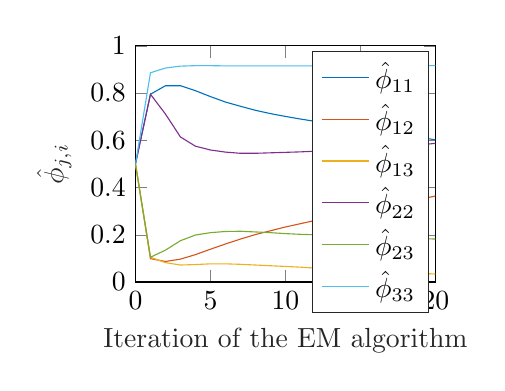 % This file was created by matlab2tikz.
%
\definecolor{mycolor1}{rgb}{0.0,0.447,0.741}%
\definecolor{mycolor2}{rgb}{0.85,0.325,0.098}%
\definecolor{mycolor3}{rgb}{0.929,0.694,0.125}%
\definecolor{mycolor4}{rgb}{0.494,0.184,0.556}%
\definecolor{mycolor5}{rgb}{0.466,0.674,0.188}%
\definecolor{mycolor6}{rgb}{0.301,0.745,0.933}%
%
\begin{tikzpicture}

\begin{axis}[%
width=3.809cm,
height=3cm,
at={(0cm,0cm)},
scale only axis,
xmin=0,
xmax=20,
xlabel style={font=\color{white!15!black}},
xlabel={Iteration of the EM algorithm},
ymin=0,
ymax=1,
ylabel style={font=\color{white!15!black}},
ylabel={$\hat{\phi}_{j,i}$},
axis background/.style={fill=white},
legend style={legend cell align=left, align=left, draw=white!15!black}
]
\addplot [color=mycolor1]
  table[row sep=crcr]{%
0	0.5\\
1	0.795\\
2	0.831\\
3	0.831\\
4	0.81\\
5	0.785\\
6	0.762\\
7	0.744\\
8	0.727\\
9	0.713\\
10	0.701\\
11	0.69\\
12	0.68\\
13	0.669\\
14	0.659\\
15	0.65\\
16	0.64\\
17	0.631\\
18	0.622\\
19	0.612\\
20	0.602\\
};
\addlegendentry{$\hat{\phi}_{11}$}

\addplot [color=mycolor2]
  table[row sep=crcr]{%
0	0.5\\
1	0.099\\
2	0.087\\
3	0.097\\
4	0.116\\
5	0.139\\
6	0.161\\
7	0.182\\
8	0.201\\
9	0.217\\
10	0.233\\
11	0.247\\
12	0.261\\
13	0.275\\
14	0.288\\
15	0.3\\
16	0.313\\
17	0.326\\
18	0.338\\
19	0.351\\
20	0.364\\
};
\addlegendentry{$\hat{\phi}_{12}$}

\addplot [color=mycolor3]
  table[row sep=crcr]{%
0	0.5\\
1	0.105\\
2	0.082\\
3	0.072\\
4	0.074\\
5	0.077\\
6	0.077\\
7	0.075\\
8	0.072\\
9	0.069\\
10	0.066\\
11	0.063\\
12	0.059\\
13	0.056\\
14	0.053\\
15	0.05\\
16	0.047\\
17	0.043\\
18	0.04\\
19	0.037\\
20	0.034\\
};
\addlegendentry{$\hat{\phi}_{13}$}

\addplot [color=mycolor4]
  table[row sep=crcr]{%
0	0.5\\
1	0.795\\
2	0.711\\
3	0.614\\
4	0.575\\
5	0.559\\
6	0.55\\
7	0.545\\
8	0.545\\
9	0.547\\
10	0.549\\
11	0.551\\
12	0.554\\
13	0.556\\
14	0.559\\
15	0.562\\
16	0.566\\
17	0.571\\
18	0.576\\
19	0.581\\
20	0.587\\
};
\addlegendentry{$\hat{\phi}_{22}$}

\addplot [color=mycolor5]
  table[row sep=crcr]{%
0	0.5\\
1	0.105\\
2	0.135\\
3	0.175\\
4	0.199\\
5	0.209\\
6	0.214\\
7	0.215\\
8	0.212\\
9	0.209\\
10	0.205\\
11	0.202\\
12	0.2\\
13	0.197\\
14	0.195\\
15	0.193\\
16	0.191\\
17	0.189\\
18	0.186\\
19	0.184\\
20	0.182\\
};
\addlegendentry{$\hat{\phi}_{23}$}

\addplot [color=mycolor6]
  table[row sep=crcr]{%
0	0.5\\
1	0.886\\
2	0.906\\
3	0.914\\
4	0.916\\
5	0.916\\
6	0.915\\
7	0.915\\
8	0.915\\
9	0.915\\
10	0.915\\
11	0.915\\
12	0.915\\
13	0.915\\
14	0.915\\
15	0.916\\
16	0.916\\
17	0.916\\
18	0.916\\
19	0.916\\
20	0.916\\
};
\addlegendentry{$\hat{\phi}_{33}$}

\end{axis}
\end{tikzpicture}%